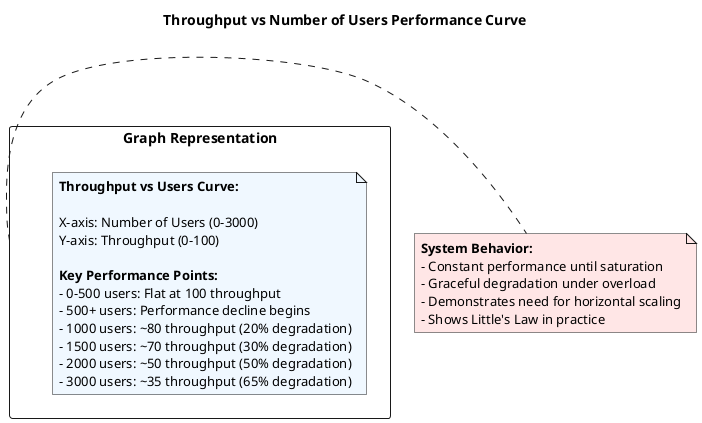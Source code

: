 @startuml

title Throughput vs Number of Users Performance Curve

rectangle "Graph Representation" as Graph {
  note as GraphData #F0F8FF
**Throughput vs Users Curve:**

X-axis: Number of Users (0-3000)
Y-axis: Throughput (0-100)

**Key Performance Points:**
- 0-500 users: Flat at 100 throughput
- 500+ users: Performance decline begins
- 1000 users: ~80 throughput (20% degradation)
- 1500 users: ~70 throughput (30% degradation)
- 2000 users: ~50 throughput (50% degradation)
- 3000 users: ~35 throughput (65% degradation)
  end note
}

note right of Graph #FFE6E6
**System Behavior:**
- Constant performance until saturation
- Graceful degradation under overload
- Demonstrates need for horizontal scaling
- Shows Little's Law in practice
end note
@enduml 